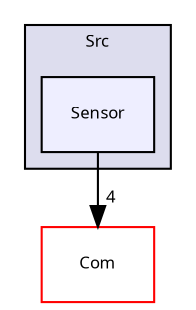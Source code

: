 digraph "Src/Sensor" {
  compound=true
  node [ fontsize="8", fontname="Sans"];
  edge [ labelfontsize="8", labelfontname="Sans"];
  subgraph clusterdir_413f4e031a85da0d68269c6fd2f76e1c {
    graph [ bgcolor="#ddddee", pencolor="black", label="Src" fontname="Sans", fontsize="8", URL="dir_413f4e031a85da0d68269c6fd2f76e1c.html"]
  dir_a089863237f4ea998db639b1a742fe18 [shape=box, label="Sensor", style="filled", fillcolor="#eeeeff", pencolor="black", URL="dir_a089863237f4ea998db639b1a742fe18.html"];
  }
  dir_bd6076192d431881978bb9a63bffcd65 [shape=box label="Com" fillcolor="white" style="filled" color="red" URL="dir_bd6076192d431881978bb9a63bffcd65.html"];
  dir_a089863237f4ea998db639b1a742fe18->dir_bd6076192d431881978bb9a63bffcd65 [headlabel="4", labeldistance=1.5 headhref="dir_000038_000001.html"];
}
